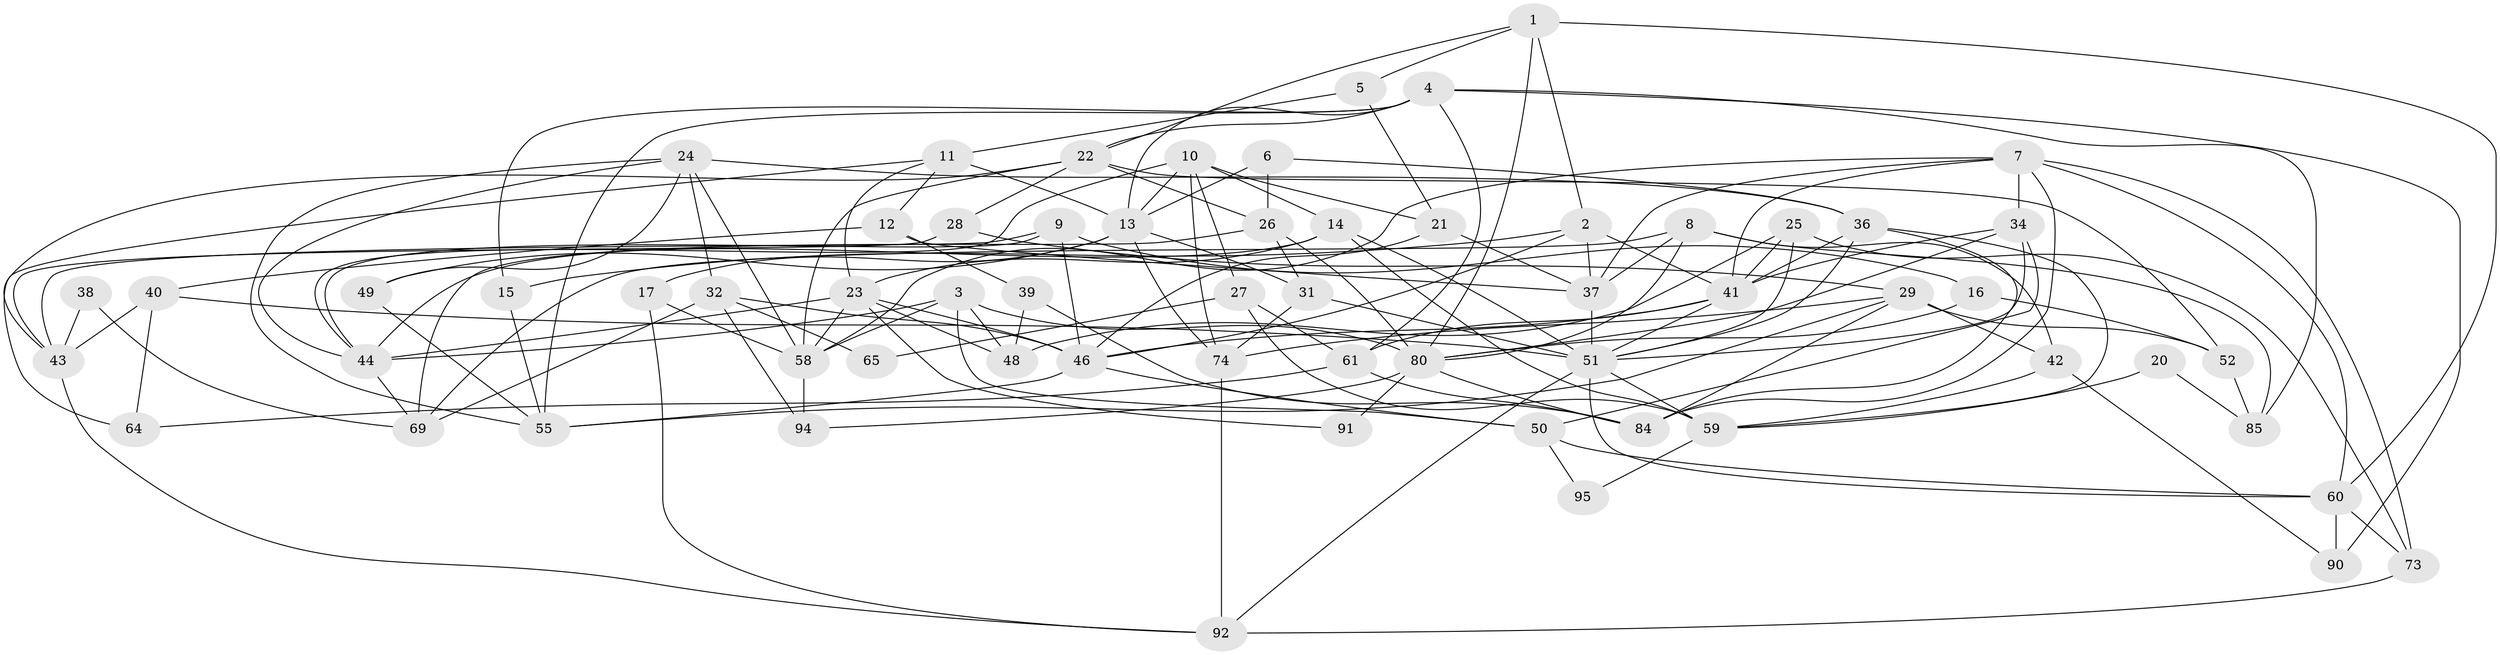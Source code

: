 // original degree distribution, {4: 0.26, 3: 0.37, 5: 0.13, 2: 0.08, 6: 0.09, 8: 0.01, 7: 0.06}
// Generated by graph-tools (version 1.1) at 2025/11/02/21/25 10:11:14]
// undirected, 63 vertices, 154 edges
graph export_dot {
graph [start="1"]
  node [color=gray90,style=filled];
  1 [super="+63"];
  2 [super="+89"];
  3;
  4 [super="+19"];
  5;
  6 [super="+30"];
  7 [super="+81"];
  8 [super="+54"];
  9 [super="+68"];
  10 [super="+53"];
  11 [super="+47"];
  12 [super="+18"];
  13 [super="+72"];
  14;
  15;
  16 [super="+77"];
  17;
  20;
  21 [super="+57"];
  22 [super="+78"];
  23 [super="+45"];
  24 [super="+75"];
  25 [super="+83"];
  26;
  27 [super="+33"];
  28;
  29 [super="+97"];
  31 [super="+35"];
  32 [super="+56"];
  34 [super="+88"];
  36;
  37 [super="+62"];
  38;
  39;
  40;
  41;
  42 [super="+86"];
  43;
  44 [super="+67"];
  46 [super="+87"];
  48 [super="+70"];
  49;
  50 [super="+93"];
  51 [super="+100"];
  52;
  55;
  58 [super="+66"];
  59 [super="+79"];
  60 [super="+82"];
  61;
  64 [super="+76"];
  65;
  69 [super="+71"];
  73;
  74;
  80 [super="+96"];
  84 [super="+99"];
  85;
  90;
  91;
  92 [super="+98"];
  94;
  95;
  1 -- 22;
  1 -- 80;
  1 -- 60;
  1 -- 5;
  1 -- 2;
  2 -- 41;
  2 -- 15;
  2 -- 37;
  2 -- 46;
  3 -- 44;
  3 -- 48;
  3 -- 58;
  3 -- 50;
  3 -- 80;
  4 -- 15;
  4 -- 85;
  4 -- 90;
  4 -- 61;
  4 -- 22;
  4 -- 55;
  4 -- 13;
  5 -- 11;
  5 -- 21;
  6 -- 36;
  6 -- 26;
  6 -- 13;
  7 -- 37;
  7 -- 84;
  7 -- 73;
  7 -- 58;
  7 -- 60;
  7 -- 41;
  7 -- 34;
  8 -- 80;
  8 -- 37;
  8 -- 85;
  8 -- 69;
  8 -- 42;
  9 -- 16 [weight=2];
  9 -- 43;
  9 -- 46;
  9 -- 44;
  10 -- 14;
  10 -- 13 [weight=2];
  10 -- 74;
  10 -- 21;
  10 -- 27;
  10 -- 44;
  11 -- 13 [weight=2];
  11 -- 43;
  11 -- 12;
  11 -- 23;
  12 -- 39;
  12 -- 40;
  12 -- 37 [weight=2];
  13 -- 49;
  13 -- 74;
  13 -- 17;
  13 -- 31;
  14 -- 51;
  14 -- 44;
  14 -- 23;
  14 -- 59;
  15 -- 55;
  16 -- 80;
  16 -- 52;
  17 -- 58;
  17 -- 92;
  20 -- 85;
  20 -- 59;
  21 -- 37;
  21 -- 46;
  22 -- 58;
  22 -- 26;
  22 -- 28;
  22 -- 64;
  22 -- 52;
  23 -- 58 [weight=2];
  23 -- 91;
  23 -- 48 [weight=2];
  23 -- 46;
  23 -- 44;
  24 -- 44;
  24 -- 49;
  24 -- 32;
  24 -- 58;
  24 -- 36;
  24 -- 55;
  25 -- 41;
  25 -- 73;
  25 -- 51;
  25 -- 48;
  26 -- 31;
  26 -- 80;
  26 -- 69;
  27 -- 61;
  27 -- 65;
  27 -- 59;
  28 -- 43;
  28 -- 29;
  29 -- 52;
  29 -- 84;
  29 -- 74;
  29 -- 55;
  29 -- 42;
  31 -- 74;
  31 -- 51;
  32 -- 65;
  32 -- 69;
  32 -- 94;
  32 -- 46;
  34 -- 50;
  34 -- 80;
  34 -- 41;
  34 -- 51;
  36 -- 51;
  36 -- 41;
  36 -- 59;
  36 -- 84;
  37 -- 51;
  38 -- 43;
  38 -- 69;
  39 -- 48;
  39 -- 84;
  40 -- 51 [weight=2];
  40 -- 43;
  40 -- 64;
  41 -- 61;
  41 -- 51;
  41 -- 46;
  42 -- 59;
  42 -- 90;
  43 -- 92;
  44 -- 69;
  46 -- 55;
  46 -- 50;
  49 -- 55;
  50 -- 60;
  50 -- 95;
  51 -- 60;
  51 -- 59;
  51 -- 92;
  52 -- 85;
  58 -- 94;
  59 -- 95;
  60 -- 73;
  60 -- 90;
  61 -- 84;
  61 -- 64;
  73 -- 92;
  74 -- 92;
  80 -- 84 [weight=2];
  80 -- 94;
  80 -- 91;
}
